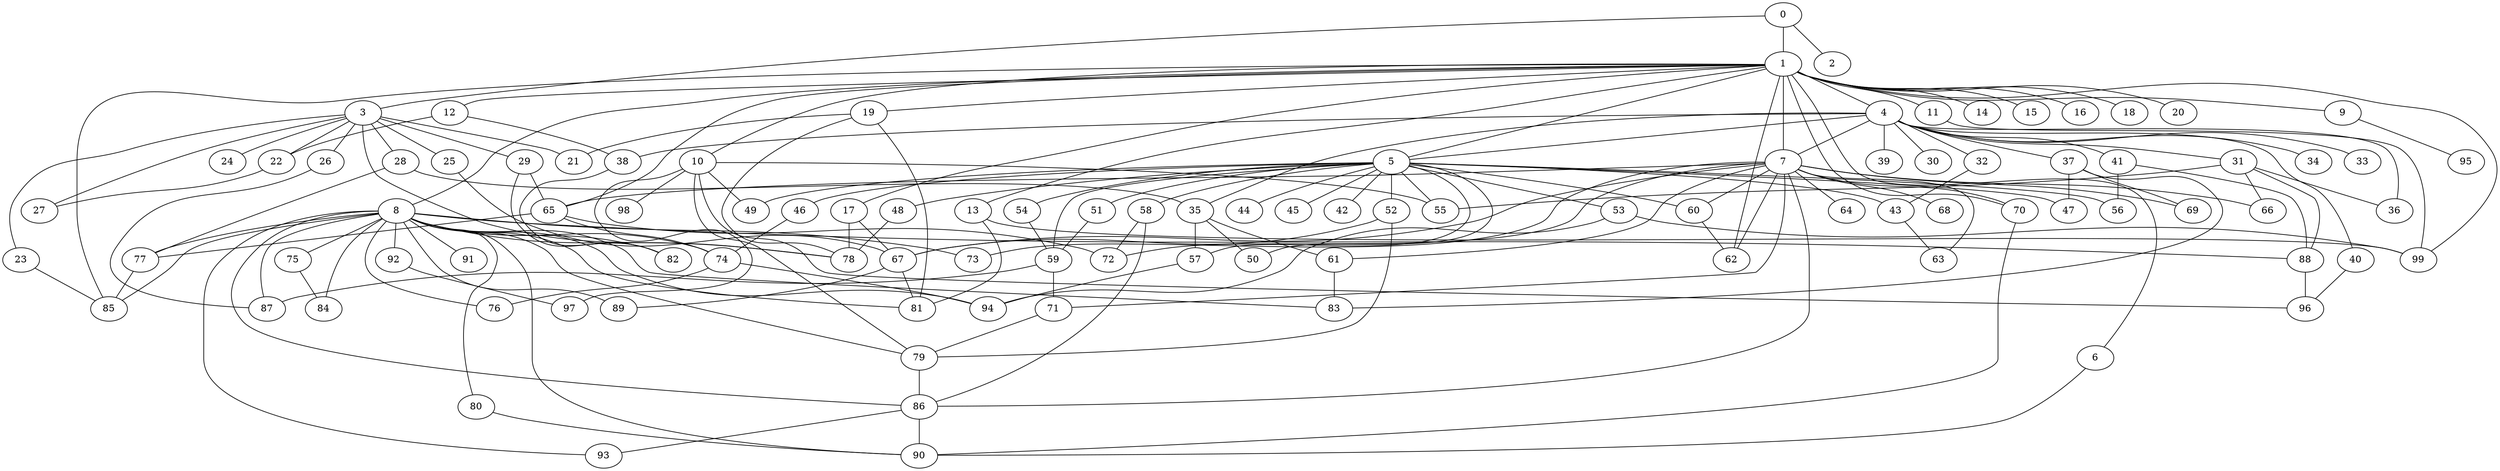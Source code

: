 
graph graphname {
    0 -- 1
0 -- 2
0 -- 3
1 -- 4
1 -- 5
1 -- 6
1 -- 7
1 -- 8
1 -- 9
1 -- 10
1 -- 11
1 -- 12
1 -- 13
1 -- 14
1 -- 15
1 -- 16
1 -- 17
1 -- 18
1 -- 19
1 -- 20
1 -- 99
1 -- 65
1 -- 85
1 -- 70
1 -- 62
3 -- 21
3 -- 22
3 -- 23
3 -- 24
3 -- 25
3 -- 26
3 -- 27
3 -- 28
3 -- 29
3 -- 78
4 -- 32
4 -- 34
4 -- 35
4 -- 36
4 -- 37
4 -- 38
4 -- 33
4 -- 40
4 -- 41
4 -- 39
4 -- 30
4 -- 31
4 -- 7
4 -- 5
5 -- 42
5 -- 43
5 -- 44
5 -- 45
5 -- 46
5 -- 47
5 -- 48
5 -- 49
5 -- 50
5 -- 51
5 -- 52
5 -- 53
5 -- 54
5 -- 55
5 -- 56
5 -- 57
5 -- 58
5 -- 59
5 -- 60
6 -- 90
7 -- 64
7 -- 66
7 -- 67
7 -- 68
7 -- 69
7 -- 70
7 -- 65
7 -- 72
7 -- 71
7 -- 61
7 -- 62
7 -- 63
7 -- 60
7 -- 86
7 -- 73
8 -- 73
8 -- 74
8 -- 75
8 -- 76
8 -- 77
8 -- 78
8 -- 79
8 -- 80
8 -- 81
8 -- 82
8 -- 83
8 -- 84
8 -- 85
8 -- 86
8 -- 87
8 -- 88
8 -- 89
8 -- 90
8 -- 91
8 -- 92
8 -- 93
8 -- 94
9 -- 95
10 -- 96
10 -- 98
10 -- 97
10 -- 55
10 -- 49
10 -- 79
11 -- 99
12 -- 38
12 -- 22
13 -- 99
13 -- 81
17 -- 67
17 -- 78
19 -- 81
19 -- 21
19 -- 78
22 -- 27
23 -- 85
25 -- 67
26 -- 87
28 -- 35
28 -- 77
29 -- 65
29 -- 82
31 -- 88
31 -- 36
31 -- 66
31 -- 55
32 -- 43
35 -- 50
35 -- 61
35 -- 57
37 -- 69
37 -- 47
37 -- 83
38 -- 82
40 -- 96
41 -- 88
41 -- 56
43 -- 63
46 -- 74
48 -- 78
51 -- 59
52 -- 79
52 -- 67
53 -- 99
53 -- 94
54 -- 59
57 -- 94
58 -- 72
58 -- 86
59 -- 87
59 -- 71
60 -- 62
61 -- 83
65 -- 72
65 -- 74
65 -- 77
67 -- 89
67 -- 81
70 -- 90
71 -- 79
74 -- 76
74 -- 94
75 -- 84
77 -- 85
79 -- 86
80 -- 90
86 -- 90
86 -- 93
88 -- 96
92 -- 97

}
